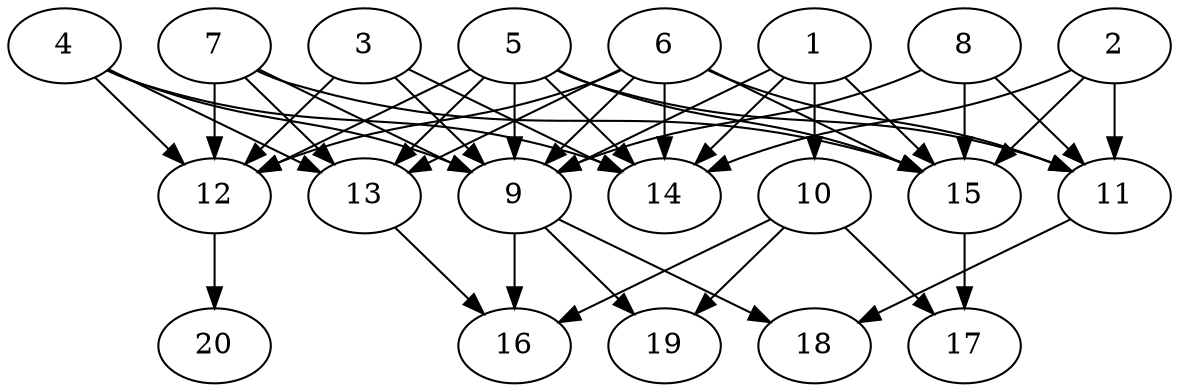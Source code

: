 // DAG automatically generated by daggen at Wed Jul 24 21:20:06 2019
// ./daggen --dot -n 20 --ccr 0.5 --fat 0.8 --regular 0.5 --density 0.8 --mindata 5242880 --maxdata 52428800 
digraph G {
  1 [size="104708096", alpha="0.19", expect_size="52354048"] 
  1 -> 9 [size ="52354048"]
  1 -> 10 [size ="52354048"]
  1 -> 14 [size ="52354048"]
  1 -> 15 [size ="52354048"]
  2 [size="73437184", alpha="0.14", expect_size="36718592"] 
  2 -> 11 [size ="36718592"]
  2 -> 14 [size ="36718592"]
  2 -> 15 [size ="36718592"]
  3 [size="71917568", alpha="0.05", expect_size="35958784"] 
  3 -> 9 [size ="35958784"]
  3 -> 12 [size ="35958784"]
  3 -> 14 [size ="35958784"]
  4 [size="65906688", alpha="0.04", expect_size="32953344"] 
  4 -> 9 [size ="32953344"]
  4 -> 12 [size ="32953344"]
  4 -> 13 [size ="32953344"]
  4 -> 14 [size ="32953344"]
  5 [size="59287552", alpha="0.15", expect_size="29643776"] 
  5 -> 9 [size ="29643776"]
  5 -> 11 [size ="29643776"]
  5 -> 12 [size ="29643776"]
  5 -> 13 [size ="29643776"]
  5 -> 14 [size ="29643776"]
  5 -> 15 [size ="29643776"]
  6 [size="19433472", alpha="0.13", expect_size="9716736"] 
  6 -> 9 [size ="9716736"]
  6 -> 11 [size ="9716736"]
  6 -> 12 [size ="9716736"]
  6 -> 13 [size ="9716736"]
  6 -> 14 [size ="9716736"]
  6 -> 15 [size ="9716736"]
  7 [size="97310720", alpha="0.17", expect_size="48655360"] 
  7 -> 9 [size ="48655360"]
  7 -> 12 [size ="48655360"]
  7 -> 13 [size ="48655360"]
  7 -> 15 [size ="48655360"]
  8 [size="20469760", alpha="0.08", expect_size="10234880"] 
  8 -> 9 [size ="10234880"]
  8 -> 11 [size ="10234880"]
  8 -> 15 [size ="10234880"]
  9 [size="19064832", alpha="0.16", expect_size="9532416"] 
  9 -> 16 [size ="9532416"]
  9 -> 18 [size ="9532416"]
  9 -> 19 [size ="9532416"]
  10 [size="90984448", alpha="0.00", expect_size="45492224"] 
  10 -> 16 [size ="45492224"]
  10 -> 17 [size ="45492224"]
  10 -> 19 [size ="45492224"]
  11 [size="92596224", alpha="0.03", expect_size="46298112"] 
  11 -> 18 [size ="46298112"]
  12 [size="89346048", alpha="0.11", expect_size="44673024"] 
  12 -> 20 [size ="44673024"]
  13 [size="59707392", alpha="0.03", expect_size="29853696"] 
  13 -> 16 [size ="29853696"]
  14 [size="81463296", alpha="0.15", expect_size="40731648"] 
  15 [size="101660672", alpha="0.12", expect_size="50830336"] 
  15 -> 17 [size ="50830336"]
  16 [size="79599616", alpha="0.15", expect_size="39799808"] 
  17 [size="44564480", alpha="0.04", expect_size="22282240"] 
  18 [size="28583936", alpha="0.17", expect_size="14291968"] 
  19 [size="66017280", alpha="0.02", expect_size="33008640"] 
  20 [size="48087040", alpha="0.14", expect_size="24043520"] 
}
